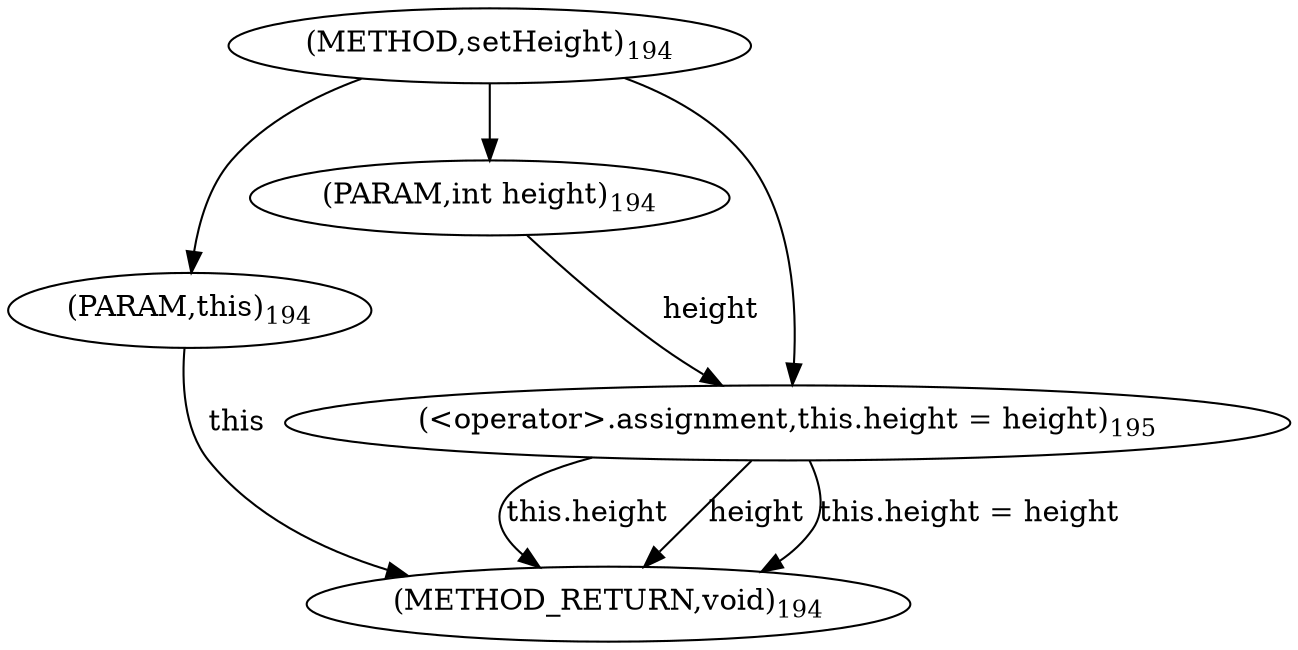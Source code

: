 digraph "setHeight" {  
"657" [label = <(METHOD,setHeight)<SUB>194</SUB>> ]
"666" [label = <(METHOD_RETURN,void)<SUB>194</SUB>> ]
"27" [label = <(PARAM,this)<SUB>194</SUB>> ]
"658" [label = <(PARAM,int height)<SUB>194</SUB>> ]
"660" [label = <(&lt;operator&gt;.assignment,this.height = height)<SUB>195</SUB>> ]
"660" [label = <(&lt;operator&gt;.assignment,this.height = height)<SUB>195</SUB>> ]
"660" [label = <(&lt;operator&gt;.assignment,this.height = height)<SUB>195</SUB>> ]
  "27" -> "666"  [ label = "this"] 
  "660" -> "666"  [ label = "this.height"] 
  "660" -> "666"  [ label = "height"] 
  "660" -> "666"  [ label = "this.height = height"] 
  "657" -> "27" 
  "657" -> "658" 
  "658" -> "660"  [ label = "height"] 
  "657" -> "660" 
}
